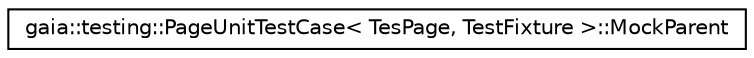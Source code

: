 digraph G
{
  edge [fontname="Helvetica",fontsize="10",labelfontname="Helvetica",labelfontsize="10"];
  node [fontname="Helvetica",fontsize="10",shape=record];
  rankdir=LR;
  Node1 [label="gaia::testing::PageUnitTestCase\< TesPage, TestFixture \>::MockParent",height=0.2,width=0.4,color="black", fillcolor="white", style="filled",URL="$d6/df5/classgaia_1_1testing_1_1_page_unit_test_case_1_1_mock_parent.html",tooltip="This mock Page represents the &quot;parent&quot; page."];
}
